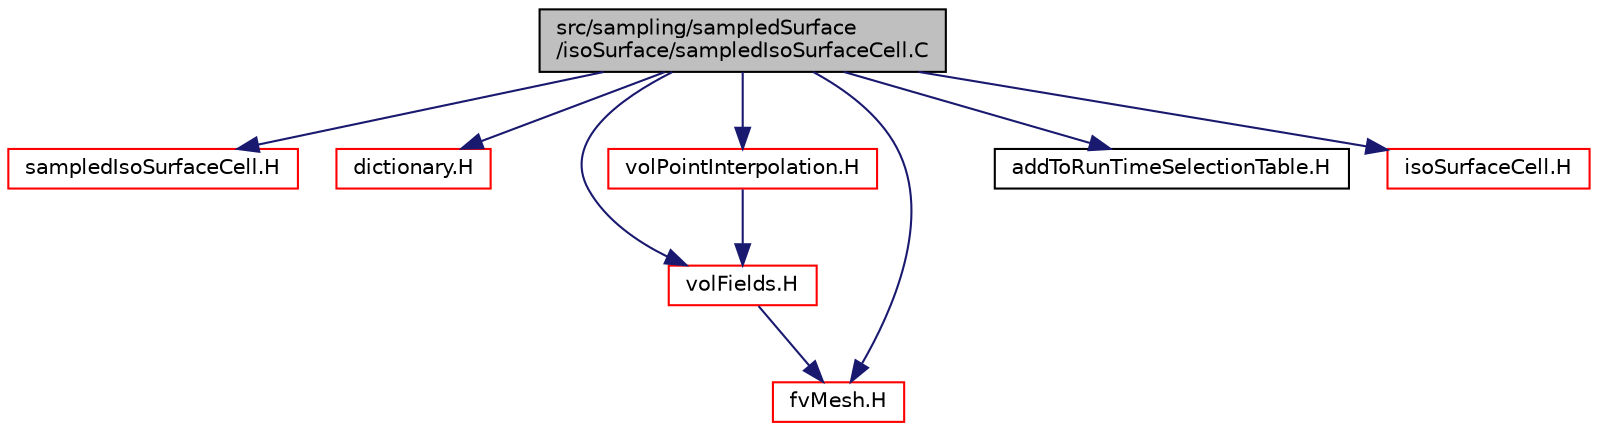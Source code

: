 digraph "src/sampling/sampledSurface/isoSurface/sampledIsoSurfaceCell.C"
{
  bgcolor="transparent";
  edge [fontname="Helvetica",fontsize="10",labelfontname="Helvetica",labelfontsize="10"];
  node [fontname="Helvetica",fontsize="10",shape=record];
  Node0 [label="src/sampling/sampledSurface\l/isoSurface/sampledIsoSurfaceCell.C",height=0.2,width=0.4,color="black", fillcolor="grey75", style="filled", fontcolor="black"];
  Node0 -> Node1 [color="midnightblue",fontsize="10",style="solid",fontname="Helvetica"];
  Node1 [label="sampledIsoSurfaceCell.H",height=0.2,width=0.4,color="red",URL="$a15086.html"];
  Node0 -> Node224 [color="midnightblue",fontsize="10",style="solid",fontname="Helvetica"];
  Node224 [label="dictionary.H",height=0.2,width=0.4,color="red",URL="$a09506.html"];
  Node0 -> Node353 [color="midnightblue",fontsize="10",style="solid",fontname="Helvetica"];
  Node353 [label="volFields.H",height=0.2,width=0.4,color="red",URL="$a02912.html"];
  Node353 -> Node175 [color="midnightblue",fontsize="10",style="solid",fontname="Helvetica"];
  Node175 [label="fvMesh.H",height=0.2,width=0.4,color="red",URL="$a03719.html"];
  Node0 -> Node359 [color="midnightblue",fontsize="10",style="solid",fontname="Helvetica"];
  Node359 [label="volPointInterpolation.H",height=0.2,width=0.4,color="red",URL="$a04535.html"];
  Node359 -> Node353 [color="midnightblue",fontsize="10",style="solid",fontname="Helvetica"];
  Node0 -> Node360 [color="midnightblue",fontsize="10",style="solid",fontname="Helvetica"];
  Node360 [label="addToRunTimeSelectionTable.H",height=0.2,width=0.4,color="black",URL="$a09989.html",tooltip="Macros for easy insertion into run-time selection tables. "];
  Node0 -> Node175 [color="midnightblue",fontsize="10",style="solid",fontname="Helvetica"];
  Node0 -> Node361 [color="midnightblue",fontsize="10",style="solid",fontname="Helvetica"];
  Node361 [label="isoSurfaceCell.H",height=0.2,width=0.4,color="red",URL="$a15068.html"];
}

